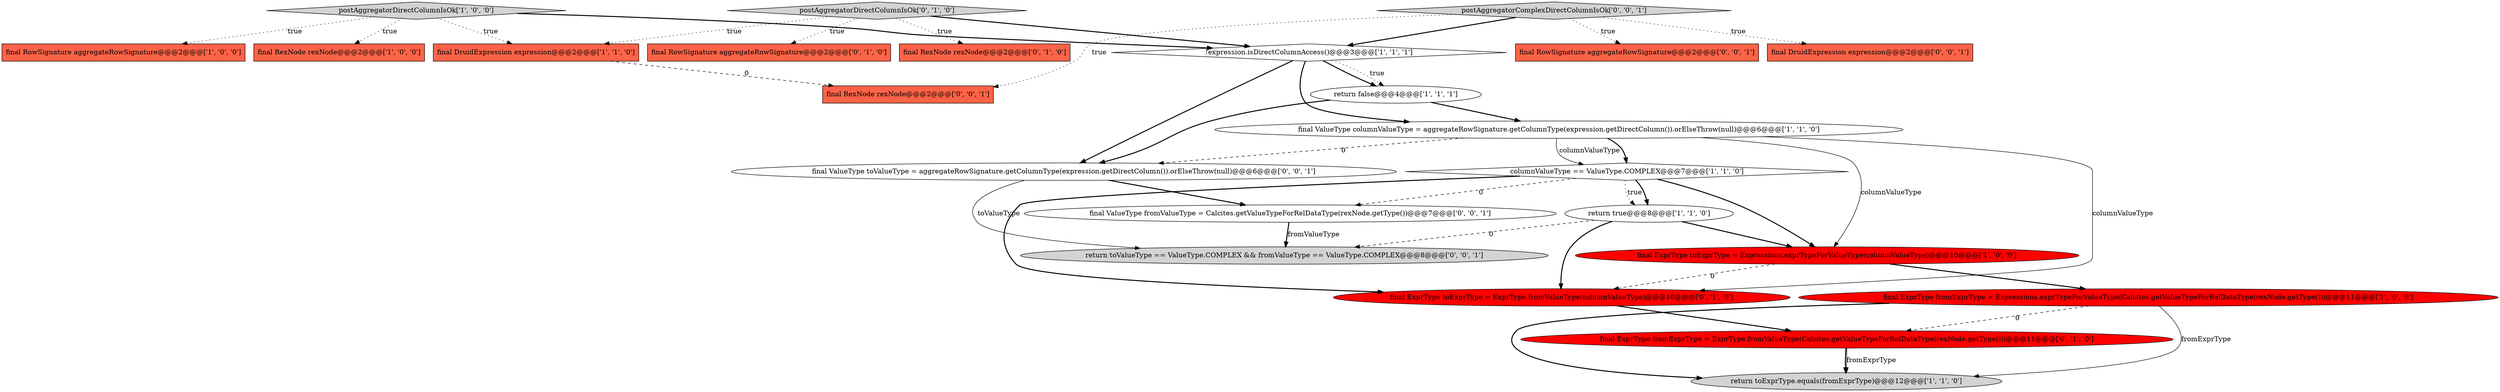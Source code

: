 digraph {
19 [style = filled, label = "final ValueType toValueType = aggregateRowSignature.getColumnType(expression.getDirectColumn()).orElseThrow(null)@@@6@@@['0', '0', '1']", fillcolor = white, shape = ellipse image = "AAA0AAABBB3BBB"];
3 [style = filled, label = "final ExprType toExprType = Expressions.exprTypeForValueType(columnValueType)@@@10@@@['1', '0', '0']", fillcolor = red, shape = ellipse image = "AAA1AAABBB1BBB"];
1 [style = filled, label = "return true@@@8@@@['1', '1', '0']", fillcolor = white, shape = ellipse image = "AAA0AAABBB1BBB"];
10 [style = filled, label = "return toExprType.equals(fromExprType)@@@12@@@['1', '1', '0']", fillcolor = lightgray, shape = ellipse image = "AAA0AAABBB1BBB"];
4 [style = filled, label = "final ValueType columnValueType = aggregateRowSignature.getColumnType(expression.getDirectColumn()).orElseThrow(null)@@@6@@@['1', '1', '0']", fillcolor = white, shape = ellipse image = "AAA0AAABBB1BBB"];
20 [style = filled, label = "final RexNode rexNode@@@2@@@['0', '0', '1']", fillcolor = tomato, shape = box image = "AAA0AAABBB3BBB"];
8 [style = filled, label = "columnValueType == ValueType.COMPLEX@@@7@@@['1', '1', '0']", fillcolor = white, shape = diamond image = "AAA0AAABBB1BBB"];
5 [style = filled, label = "final RowSignature aggregateRowSignature@@@2@@@['1', '0', '0']", fillcolor = tomato, shape = box image = "AAA0AAABBB1BBB"];
23 [style = filled, label = "return toValueType == ValueType.COMPLEX && fromValueType == ValueType.COMPLEX@@@8@@@['0', '0', '1']", fillcolor = lightgray, shape = ellipse image = "AAA0AAABBB3BBB"];
21 [style = filled, label = "postAggregatorComplexDirectColumnIsOk['0', '0', '1']", fillcolor = lightgray, shape = diamond image = "AAA0AAABBB3BBB"];
9 [style = filled, label = "final ExprType fromExprType = Expressions.exprTypeForValueType(Calcites.getValueTypeForRelDataType(rexNode.getType()))@@@11@@@['1', '0', '0']", fillcolor = red, shape = ellipse image = "AAA1AAABBB1BBB"];
12 [style = filled, label = "final RowSignature aggregateRowSignature@@@2@@@['0', '1', '0']", fillcolor = tomato, shape = box image = "AAA0AAABBB2BBB"];
22 [style = filled, label = "final ValueType fromValueType = Calcites.getValueTypeForRelDataType(rexNode.getType())@@@7@@@['0', '0', '1']", fillcolor = white, shape = ellipse image = "AAA0AAABBB3BBB"];
15 [style = filled, label = "final ExprType fromExprType = ExprType.fromValueType(Calcites.getValueTypeForRelDataType(rexNode.getType()))@@@11@@@['0', '1', '0']", fillcolor = red, shape = ellipse image = "AAA1AAABBB2BBB"];
14 [style = filled, label = "final ExprType toExprType = ExprType.fromValueType(columnValueType)@@@10@@@['0', '1', '0']", fillcolor = red, shape = ellipse image = "AAA1AAABBB2BBB"];
6 [style = filled, label = "postAggregatorDirectColumnIsOk['1', '0', '0']", fillcolor = lightgray, shape = diamond image = "AAA0AAABBB1BBB"];
7 [style = filled, label = "final DruidExpression expression@@@2@@@['1', '1', '0']", fillcolor = tomato, shape = box image = "AAA0AAABBB1BBB"];
2 [style = filled, label = "return false@@@4@@@['1', '1', '1']", fillcolor = white, shape = ellipse image = "AAA0AAABBB1BBB"];
18 [style = filled, label = "final RowSignature aggregateRowSignature@@@2@@@['0', '0', '1']", fillcolor = tomato, shape = box image = "AAA0AAABBB3BBB"];
17 [style = filled, label = "final DruidExpression expression@@@2@@@['0', '0', '1']", fillcolor = tomato, shape = box image = "AAA0AAABBB3BBB"];
13 [style = filled, label = "final RexNode rexNode@@@2@@@['0', '1', '0']", fillcolor = tomato, shape = box image = "AAA0AAABBB2BBB"];
16 [style = filled, label = "postAggregatorDirectColumnIsOk['0', '1', '0']", fillcolor = lightgray, shape = diamond image = "AAA0AAABBB2BBB"];
11 [style = filled, label = "!expression.isDirectColumnAccess()@@@3@@@['1', '1', '1']", fillcolor = white, shape = diamond image = "AAA0AAABBB1BBB"];
0 [style = filled, label = "final RexNode rexNode@@@2@@@['1', '0', '0']", fillcolor = tomato, shape = box image = "AAA0AAABBB1BBB"];
22->23 [style = solid, label="fromValueType"];
15->10 [style = bold, label=""];
2->19 [style = bold, label=""];
16->12 [style = dotted, label="true"];
21->20 [style = dotted, label="true"];
16->11 [style = bold, label=""];
16->13 [style = dotted, label="true"];
21->18 [style = dotted, label="true"];
15->10 [style = solid, label="fromExprType"];
4->14 [style = solid, label="columnValueType"];
11->4 [style = bold, label=""];
8->3 [style = bold, label=""];
1->3 [style = bold, label=""];
8->14 [style = bold, label=""];
7->20 [style = dashed, label="0"];
21->17 [style = dotted, label="true"];
9->10 [style = bold, label=""];
4->8 [style = solid, label="columnValueType"];
11->19 [style = bold, label=""];
2->4 [style = bold, label=""];
22->23 [style = bold, label=""];
11->2 [style = bold, label=""];
3->9 [style = bold, label=""];
8->1 [style = dotted, label="true"];
16->7 [style = dotted, label="true"];
8->1 [style = bold, label=""];
8->22 [style = dashed, label="0"];
11->2 [style = dotted, label="true"];
21->11 [style = bold, label=""];
6->11 [style = bold, label=""];
19->23 [style = solid, label="toValueType"];
6->7 [style = dotted, label="true"];
4->8 [style = bold, label=""];
4->3 [style = solid, label="columnValueType"];
4->19 [style = dashed, label="0"];
1->14 [style = bold, label=""];
14->15 [style = bold, label=""];
6->0 [style = dotted, label="true"];
3->14 [style = dashed, label="0"];
19->22 [style = bold, label=""];
1->23 [style = dashed, label="0"];
9->10 [style = solid, label="fromExprType"];
6->5 [style = dotted, label="true"];
9->15 [style = dashed, label="0"];
}
